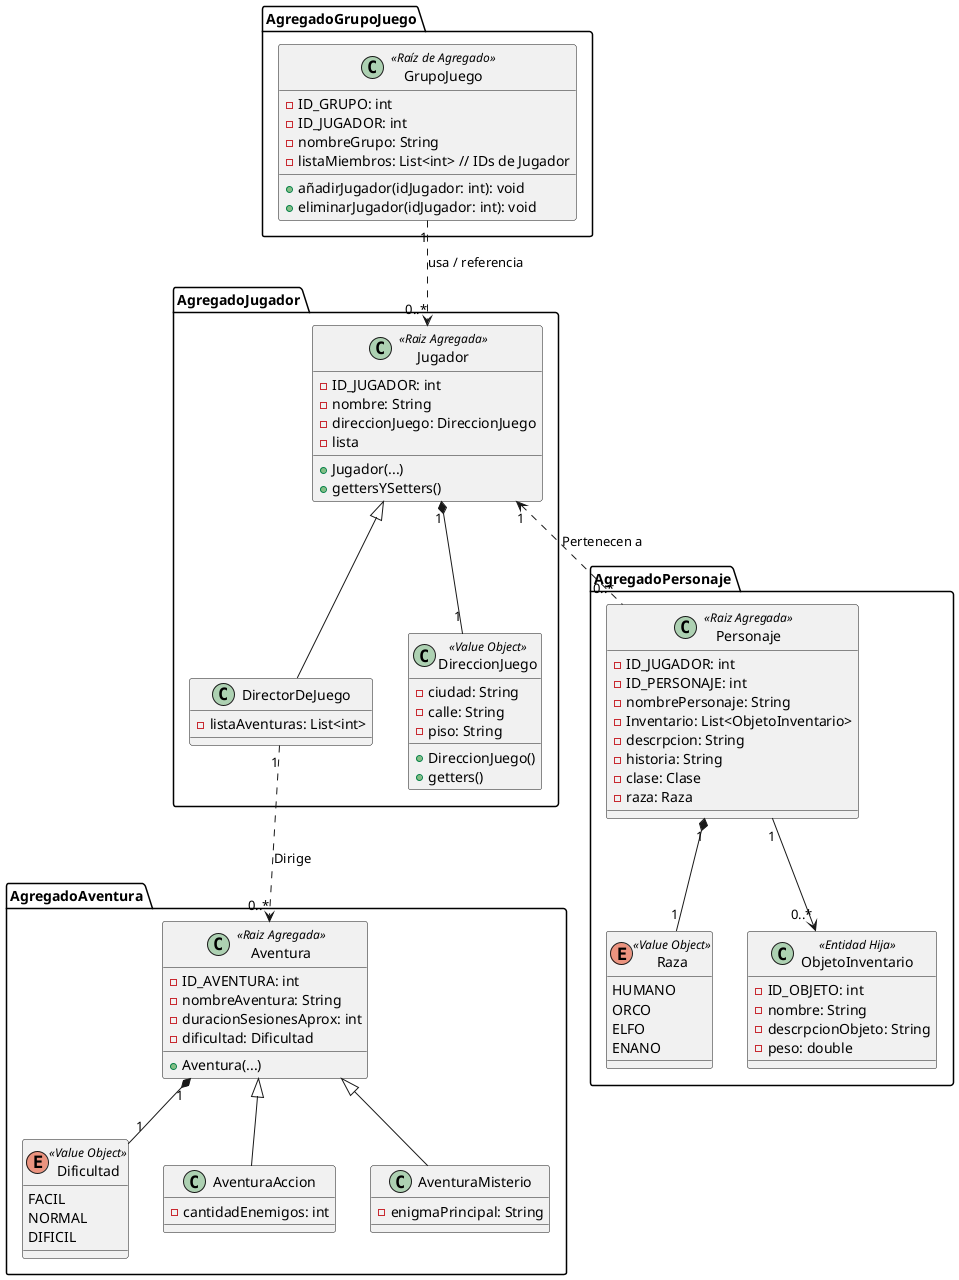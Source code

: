 @startuml
package AgregadoJugador{
    class Jugador <<Raiz Agregada>>{
        -ID_JUGADOR: int
        -nombre: String
        -direccionJuego: DireccionJuego
        -lista
        +Jugador(...)
        +gettersYSetters()
    }

    class DirectorDeJuego extends Jugador{
        -listaAventuras: List<int>
    }

    class DireccionJuego<<Value Object>>{
        -ciudad: String
        -calle: String
        -piso: String

        +DireccionJuego()
        +getters()
    }

    Jugador "1" *-- "1" DireccionJuego

}


package AgregadoPersonaje{
    enum Raza <<Value Object>>{
        HUMANO
        ORCO
        ELFO
        ENANO
    }

    class Personaje<<Raiz Agregada>>{
        -ID_JUGADOR: int
        -ID_PERSONAJE: int
        -nombrePersonaje: String
        -Inventario: List<ObjetoInventario>
        -descrpcion: String
        -historia: String
        -clase: Clase
        -raza: Raza
    }

    class ObjetoInventario<<Entidad Hija>>{
        -ID_OBJETO: int
        -nombre: String
        -descrpcionObjeto: String
        -peso: double
    }

    Personaje "1" --> "0..*" ObjetoInventario
    Personaje "1" *-- "1" Raza
    Jugador "1" <.. "0..*" Personaje: Pertenecen a
}

package AgregadoGrupoJuego{
    class GrupoJuego <<Raíz de Agregado>> {
        -ID_GRUPO: int
        -ID_JUGADOR: int
        -nombreGrupo: String
        -listaMiembros: List<int> // IDs de Jugador

        +añadirJugador(idJugador: int): void
        +eliminarJugador(idJugador: int): void
    }
}

' La relación es de referencia de IDs
GrupoJuego "1" ..> "0..*" Jugador : usa / referencia


package AgregadoAventura{
    enum Dificultad<<Value Object>>{
        FACIL
        NORMAL
        DIFICIL
    }
    class Aventura<<Raiz Agregada>>{
        -ID_AVENTURA: int
        -nombreAventura: String
        -duracionSesionesAprox: int
        -dificultad: Dificultad
        +Aventura(...)
    }

    class AventuraAccion extends Aventura{
        -cantidadEnemigos: int
    }

    class AventuraMisterio extends Aventura{
            -enigmaPrincipal: String
    }

    DirectorDeJuego "1" ..> "0..*" Aventura: Dirige
    Aventura "1" *-- "1" Dificultad
}
@enduml